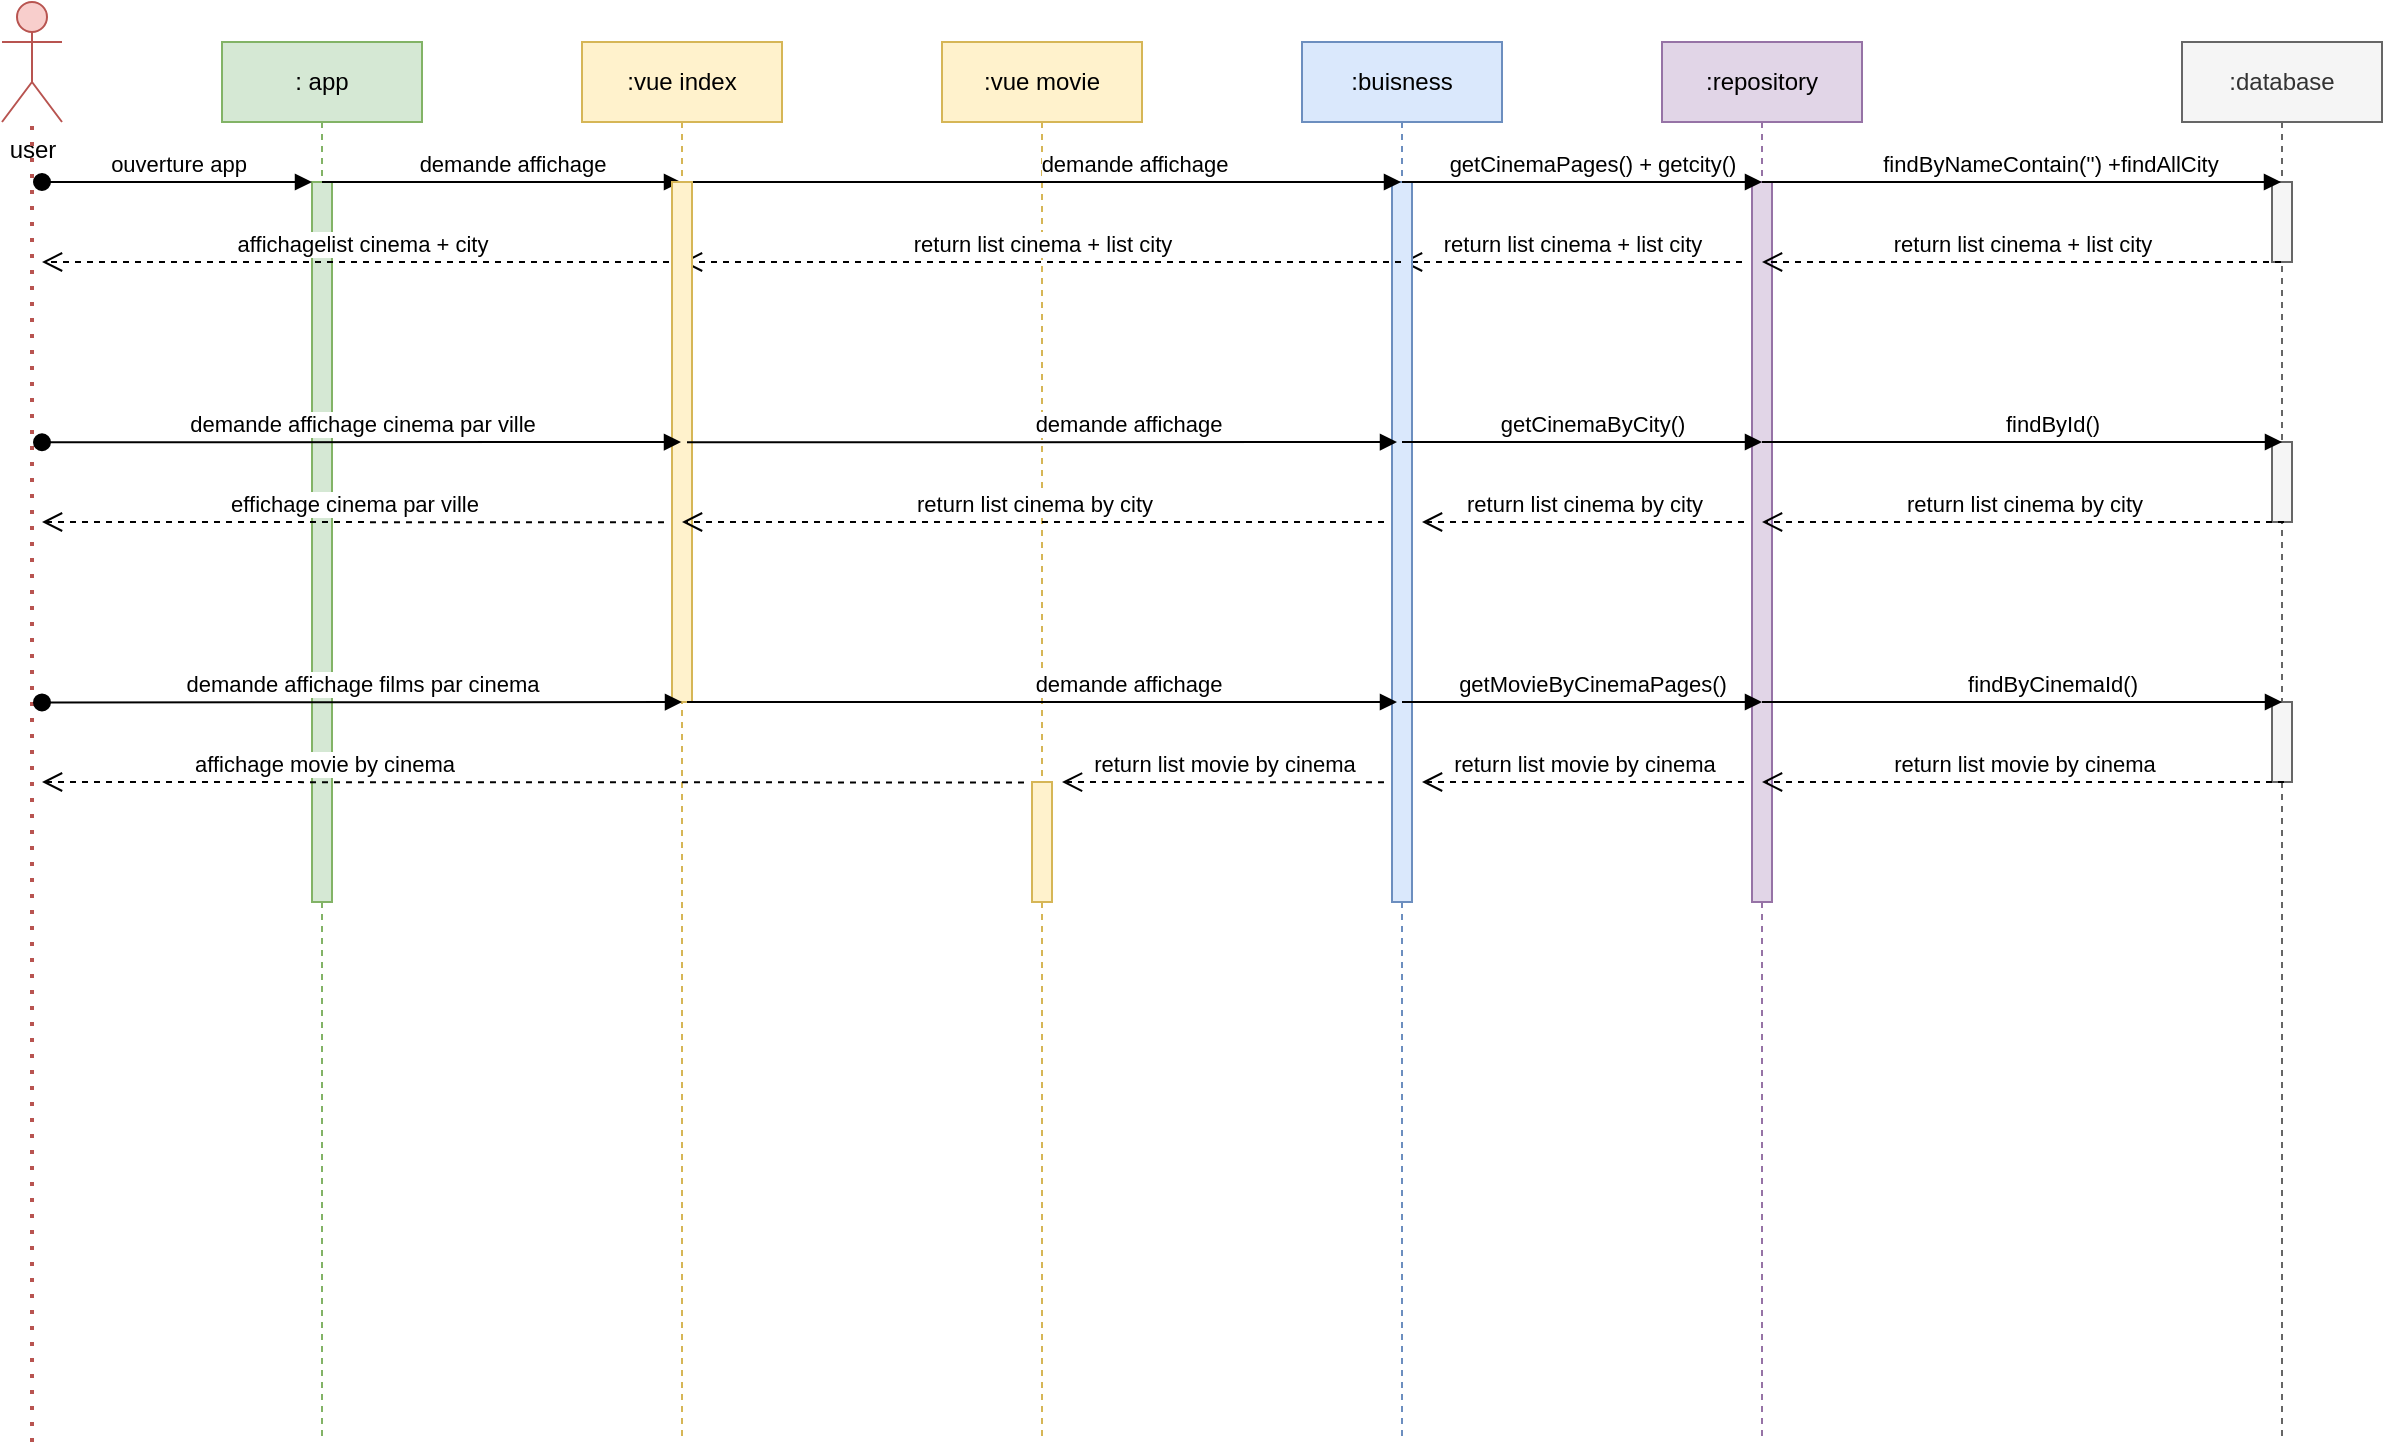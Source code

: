 <mxfile version="24.3.0" type="device">
  <diagram name="Page-1" id="2YBvvXClWsGukQMizWep">
    <mxGraphModel dx="1235" dy="666" grid="1" gridSize="10" guides="1" tooltips="1" connect="1" arrows="1" fold="1" page="1" pageScale="1" pageWidth="850" pageHeight="1100" math="0" shadow="0">
      <root>
        <mxCell id="0" />
        <mxCell id="1" parent="0" />
        <mxCell id="aM9ryv3xv72pqoxQDRHE-1" value=": app" style="shape=umlLifeline;perimeter=lifelinePerimeter;whiteSpace=wrap;html=1;container=0;dropTarget=0;collapsible=0;recursiveResize=0;outlineConnect=0;portConstraint=eastwest;newEdgeStyle={&quot;edgeStyle&quot;:&quot;elbowEdgeStyle&quot;,&quot;elbow&quot;:&quot;vertical&quot;,&quot;curved&quot;:0,&quot;rounded&quot;:0};fillColor=#d5e8d4;strokeColor=#82b366;" parent="1" vertex="1">
          <mxGeometry x="140" y="40" width="100" height="700" as="geometry" />
        </mxCell>
        <mxCell id="aM9ryv3xv72pqoxQDRHE-2" value="" style="html=1;points=[];perimeter=orthogonalPerimeter;outlineConnect=0;targetShapes=umlLifeline;portConstraint=eastwest;newEdgeStyle={&quot;edgeStyle&quot;:&quot;elbowEdgeStyle&quot;,&quot;elbow&quot;:&quot;vertical&quot;,&quot;curved&quot;:0,&quot;rounded&quot;:0};fillColor=#d5e8d4;strokeColor=#82b366;" parent="aM9ryv3xv72pqoxQDRHE-1" vertex="1">
          <mxGeometry x="45" y="70" width="10" height="360" as="geometry" />
        </mxCell>
        <mxCell id="aM9ryv3xv72pqoxQDRHE-3" value="ouverture app" style="html=1;verticalAlign=bottom;startArrow=oval;endArrow=block;startSize=8;edgeStyle=elbowEdgeStyle;elbow=vertical;curved=0;rounded=0;" parent="aM9ryv3xv72pqoxQDRHE-1" target="aM9ryv3xv72pqoxQDRHE-2" edge="1">
          <mxGeometry relative="1" as="geometry">
            <mxPoint x="-90" y="70" as="sourcePoint" />
          </mxGeometry>
        </mxCell>
        <mxCell id="aM9ryv3xv72pqoxQDRHE-5" value=":vue movie" style="shape=umlLifeline;perimeter=lifelinePerimeter;whiteSpace=wrap;html=1;container=0;dropTarget=0;collapsible=0;recursiveResize=0;outlineConnect=0;portConstraint=eastwest;newEdgeStyle={&quot;edgeStyle&quot;:&quot;elbowEdgeStyle&quot;,&quot;elbow&quot;:&quot;vertical&quot;,&quot;curved&quot;:0,&quot;rounded&quot;:0};fillColor=#fff2cc;strokeColor=#d6b656;" parent="1" vertex="1">
          <mxGeometry x="500" y="40" width="100" height="700" as="geometry" />
        </mxCell>
        <mxCell id="aM9ryv3xv72pqoxQDRHE-6" value="" style="html=1;points=[];perimeter=orthogonalPerimeter;outlineConnect=0;targetShapes=umlLifeline;portConstraint=eastwest;newEdgeStyle={&quot;edgeStyle&quot;:&quot;elbowEdgeStyle&quot;,&quot;elbow&quot;:&quot;vertical&quot;,&quot;curved&quot;:0,&quot;rounded&quot;:0};fillColor=#fff2cc;strokeColor=#d6b656;" parent="aM9ryv3xv72pqoxQDRHE-5" vertex="1">
          <mxGeometry x="45" y="370" width="10" height="60" as="geometry" />
        </mxCell>
        <mxCell id="aM9ryv3xv72pqoxQDRHE-7" value="demande affichage " style="html=1;verticalAlign=bottom;endArrow=block;edgeStyle=elbowEdgeStyle;elbow=vertical;curved=0;rounded=0;" parent="1" target="53H3iFj_lqqziJ8YQ38P-20" edge="1">
          <mxGeometry x="0.243" relative="1" as="geometry">
            <mxPoint x="235" y="110" as="sourcePoint" />
            <Array as="points">
              <mxPoint x="190" y="110" />
            </Array>
            <mxPoint x="330" y="110" as="targetPoint" />
            <mxPoint as="offset" />
          </mxGeometry>
        </mxCell>
        <mxCell id="aM9ryv3xv72pqoxQDRHE-8" value="return list cinema + list city" style="html=1;verticalAlign=bottom;endArrow=open;dashed=1;endSize=8;edgeStyle=elbowEdgeStyle;elbow=horizontal;curved=0;rounded=0;" parent="1" target="53H3iFj_lqqziJ8YQ38P-5" edge="1">
          <mxGeometry relative="1" as="geometry">
            <mxPoint x="780" y="150" as="targetPoint" />
            <Array as="points">
              <mxPoint x="800" y="150" />
            </Array>
            <mxPoint x="900" y="150" as="sourcePoint" />
          </mxGeometry>
        </mxCell>
        <mxCell id="53H3iFj_lqqziJ8YQ38P-1" value="user" style="shape=umlActor;verticalLabelPosition=bottom;verticalAlign=top;html=1;outlineConnect=0;fillColor=#f8cecc;strokeColor=#b85450;" vertex="1" parent="1">
          <mxGeometry x="30" y="20" width="30" height="60" as="geometry" />
        </mxCell>
        <mxCell id="53H3iFj_lqqziJ8YQ38P-2" value="" style="endArrow=none;dashed=1;html=1;dashPattern=1 3;strokeWidth=2;rounded=0;fillColor=#f8cecc;strokeColor=#b85450;" edge="1" parent="1" target="53H3iFj_lqqziJ8YQ38P-1">
          <mxGeometry width="50" height="50" relative="1" as="geometry">
            <mxPoint x="45" y="740" as="sourcePoint" />
            <mxPoint x="450" y="270" as="targetPoint" />
          </mxGeometry>
        </mxCell>
        <mxCell id="53H3iFj_lqqziJ8YQ38P-5" value=":buisness" style="shape=umlLifeline;perimeter=lifelinePerimeter;whiteSpace=wrap;html=1;container=0;dropTarget=0;collapsible=0;recursiveResize=0;outlineConnect=0;portConstraint=eastwest;newEdgeStyle={&quot;edgeStyle&quot;:&quot;elbowEdgeStyle&quot;,&quot;elbow&quot;:&quot;vertical&quot;,&quot;curved&quot;:0,&quot;rounded&quot;:0};fillColor=#dae8fc;strokeColor=#6c8ebf;" vertex="1" parent="1">
          <mxGeometry x="680" y="40" width="100" height="700" as="geometry" />
        </mxCell>
        <mxCell id="53H3iFj_lqqziJ8YQ38P-6" value="" style="html=1;points=[];perimeter=orthogonalPerimeter;outlineConnect=0;targetShapes=umlLifeline;portConstraint=eastwest;newEdgeStyle={&quot;edgeStyle&quot;:&quot;elbowEdgeStyle&quot;,&quot;elbow&quot;:&quot;vertical&quot;,&quot;curved&quot;:0,&quot;rounded&quot;:0};fillColor=#dae8fc;strokeColor=#6c8ebf;" vertex="1" parent="53H3iFj_lqqziJ8YQ38P-5">
          <mxGeometry x="45" y="70" width="10" height="360" as="geometry" />
        </mxCell>
        <mxCell id="53H3iFj_lqqziJ8YQ38P-7" value=":repository" style="shape=umlLifeline;perimeter=lifelinePerimeter;whiteSpace=wrap;html=1;container=0;dropTarget=0;collapsible=0;recursiveResize=0;outlineConnect=0;portConstraint=eastwest;newEdgeStyle={&quot;edgeStyle&quot;:&quot;elbowEdgeStyle&quot;,&quot;elbow&quot;:&quot;vertical&quot;,&quot;curved&quot;:0,&quot;rounded&quot;:0};fillColor=#e1d5e7;strokeColor=#9673a6;" vertex="1" parent="1">
          <mxGeometry x="860" y="40" width="100" height="700" as="geometry" />
        </mxCell>
        <mxCell id="53H3iFj_lqqziJ8YQ38P-8" value="" style="html=1;points=[];perimeter=orthogonalPerimeter;outlineConnect=0;targetShapes=umlLifeline;portConstraint=eastwest;newEdgeStyle={&quot;edgeStyle&quot;:&quot;elbowEdgeStyle&quot;,&quot;elbow&quot;:&quot;vertical&quot;,&quot;curved&quot;:0,&quot;rounded&quot;:0};fillColor=#e1d5e7;strokeColor=#9673a6;" vertex="1" parent="53H3iFj_lqqziJ8YQ38P-7">
          <mxGeometry x="45" y="70" width="10" height="360" as="geometry" />
        </mxCell>
        <mxCell id="53H3iFj_lqqziJ8YQ38P-9" value=":database" style="shape=umlLifeline;perimeter=lifelinePerimeter;whiteSpace=wrap;html=1;container=0;dropTarget=0;collapsible=0;recursiveResize=0;outlineConnect=0;portConstraint=eastwest;newEdgeStyle={&quot;edgeStyle&quot;:&quot;elbowEdgeStyle&quot;,&quot;elbow&quot;:&quot;vertical&quot;,&quot;curved&quot;:0,&quot;rounded&quot;:0};fillColor=#f5f5f5;fontColor=#333333;strokeColor=#666666;" vertex="1" parent="1">
          <mxGeometry x="1120" y="40" width="100" height="700" as="geometry" />
        </mxCell>
        <mxCell id="53H3iFj_lqqziJ8YQ38P-10" value="" style="html=1;points=[];perimeter=orthogonalPerimeter;outlineConnect=0;targetShapes=umlLifeline;portConstraint=eastwest;newEdgeStyle={&quot;edgeStyle&quot;:&quot;elbowEdgeStyle&quot;,&quot;elbow&quot;:&quot;vertical&quot;,&quot;curved&quot;:0,&quot;rounded&quot;:0};fillColor=#f5f5f5;fontColor=#333333;strokeColor=#666666;" vertex="1" parent="53H3iFj_lqqziJ8YQ38P-9">
          <mxGeometry x="45" y="70" width="10" height="40" as="geometry" />
        </mxCell>
        <mxCell id="53H3iFj_lqqziJ8YQ38P-28" value="" style="html=1;points=[];perimeter=orthogonalPerimeter;outlineConnect=0;targetShapes=umlLifeline;portConstraint=eastwest;newEdgeStyle={&quot;edgeStyle&quot;:&quot;elbowEdgeStyle&quot;,&quot;elbow&quot;:&quot;vertical&quot;,&quot;curved&quot;:0,&quot;rounded&quot;:0};fillColor=#f5f5f5;fontColor=#333333;strokeColor=#666666;" vertex="1" parent="53H3iFj_lqqziJ8YQ38P-9">
          <mxGeometry x="45" y="200" width="10" height="40" as="geometry" />
        </mxCell>
        <mxCell id="53H3iFj_lqqziJ8YQ38P-38" value="" style="html=1;points=[];perimeter=orthogonalPerimeter;outlineConnect=0;targetShapes=umlLifeline;portConstraint=eastwest;newEdgeStyle={&quot;edgeStyle&quot;:&quot;elbowEdgeStyle&quot;,&quot;elbow&quot;:&quot;vertical&quot;,&quot;curved&quot;:0,&quot;rounded&quot;:0};fillColor=#f5f5f5;fontColor=#333333;strokeColor=#666666;" vertex="1" parent="53H3iFj_lqqziJ8YQ38P-9">
          <mxGeometry x="45" y="330" width="10" height="40" as="geometry" />
        </mxCell>
        <mxCell id="53H3iFj_lqqziJ8YQ38P-11" value="demande affichage " style="html=1;verticalAlign=bottom;endArrow=block;edgeStyle=elbowEdgeStyle;elbow=vertical;curved=0;rounded=0;" edge="1" parent="1" target="53H3iFj_lqqziJ8YQ38P-5">
          <mxGeometry x="0.243" relative="1" as="geometry">
            <mxPoint x="375" y="110" as="sourcePoint" />
            <Array as="points" />
            <mxPoint x="470" y="110" as="targetPoint" />
            <mxPoint as="offset" />
          </mxGeometry>
        </mxCell>
        <mxCell id="53H3iFj_lqqziJ8YQ38P-12" value="getCinemaPages() + getcity()" style="html=1;verticalAlign=bottom;endArrow=block;edgeStyle=elbowEdgeStyle;elbow=vertical;curved=0;rounded=0;entryX=0.5;entryY=0.1;entryDx=0;entryDy=0;entryPerimeter=0;" edge="1" parent="1" target="53H3iFj_lqqziJ8YQ38P-7">
          <mxGeometry x="0.243" relative="1" as="geometry">
            <mxPoint x="775" y="110" as="sourcePoint" />
            <Array as="points">
              <mxPoint x="730" y="110" />
            </Array>
            <mxPoint x="870" y="110" as="targetPoint" />
            <mxPoint as="offset" />
          </mxGeometry>
        </mxCell>
        <mxCell id="53H3iFj_lqqziJ8YQ38P-13" value="findByNameContain(&#39;&#39;) +findAllCity" style="html=1;verticalAlign=bottom;endArrow=block;edgeStyle=elbowEdgeStyle;elbow=vertical;curved=0;rounded=0;" edge="1" parent="1" target="53H3iFj_lqqziJ8YQ38P-9">
          <mxGeometry x="0.243" relative="1" as="geometry">
            <mxPoint x="955" y="110" as="sourcePoint" />
            <Array as="points">
              <mxPoint x="910" y="110" />
            </Array>
            <mxPoint x="1050" y="110" as="targetPoint" />
            <mxPoint as="offset" />
          </mxGeometry>
        </mxCell>
        <mxCell id="53H3iFj_lqqziJ8YQ38P-16" value="return list cinema + list city" style="html=1;verticalAlign=bottom;endArrow=open;dashed=1;endSize=8;edgeStyle=elbowEdgeStyle;elbow=vertical;curved=0;rounded=0;" edge="1" parent="1" source="53H3iFj_lqqziJ8YQ38P-5" target="53H3iFj_lqqziJ8YQ38P-20">
          <mxGeometry relative="1" as="geometry">
            <mxPoint x="480" y="150" as="targetPoint" />
            <Array as="points">
              <mxPoint x="500" y="150" />
            </Array>
            <mxPoint x="600" y="150" as="sourcePoint" />
          </mxGeometry>
        </mxCell>
        <mxCell id="53H3iFj_lqqziJ8YQ38P-19" value="affichagelist cinema + city" style="html=1;verticalAlign=bottom;endArrow=open;dashed=1;endSize=8;edgeStyle=elbowEdgeStyle;elbow=vertical;curved=0;rounded=0;" edge="1" parent="1" source="53H3iFj_lqqziJ8YQ38P-20">
          <mxGeometry relative="1" as="geometry">
            <mxPoint x="50" y="150" as="targetPoint" />
            <Array as="points">
              <mxPoint x="80" y="150" />
            </Array>
            <mxPoint x="180" y="150" as="sourcePoint" />
          </mxGeometry>
        </mxCell>
        <mxCell id="53H3iFj_lqqziJ8YQ38P-20" value=":vue index" style="shape=umlLifeline;perimeter=lifelinePerimeter;whiteSpace=wrap;html=1;container=0;dropTarget=0;collapsible=0;recursiveResize=0;outlineConnect=0;portConstraint=eastwest;newEdgeStyle={&quot;edgeStyle&quot;:&quot;elbowEdgeStyle&quot;,&quot;elbow&quot;:&quot;vertical&quot;,&quot;curved&quot;:0,&quot;rounded&quot;:0};fillColor=#fff2cc;strokeColor=#d6b656;" vertex="1" parent="1">
          <mxGeometry x="320" y="40" width="100" height="700" as="geometry" />
        </mxCell>
        <mxCell id="53H3iFj_lqqziJ8YQ38P-21" value="" style="html=1;points=[];perimeter=orthogonalPerimeter;outlineConnect=0;targetShapes=umlLifeline;portConstraint=eastwest;newEdgeStyle={&quot;edgeStyle&quot;:&quot;elbowEdgeStyle&quot;,&quot;elbow&quot;:&quot;vertical&quot;,&quot;curved&quot;:0,&quot;rounded&quot;:0};fillColor=#fff2cc;strokeColor=#d6b656;" vertex="1" parent="53H3iFj_lqqziJ8YQ38P-20">
          <mxGeometry x="45" y="70" width="10" height="260" as="geometry" />
        </mxCell>
        <mxCell id="53H3iFj_lqqziJ8YQ38P-22" value="return list cinema + list city" style="html=1;verticalAlign=bottom;endArrow=open;dashed=1;endSize=8;edgeStyle=elbowEdgeStyle;elbow=vertical;curved=0;rounded=0;" edge="1" parent="1" source="53H3iFj_lqqziJ8YQ38P-9" target="53H3iFj_lqqziJ8YQ38P-7">
          <mxGeometry relative="1" as="geometry">
            <mxPoint x="960" y="150" as="targetPoint" />
            <Array as="points">
              <mxPoint x="980" y="150" />
            </Array>
            <mxPoint x="1080" y="150" as="sourcePoint" />
          </mxGeometry>
        </mxCell>
        <mxCell id="53H3iFj_lqqziJ8YQ38P-23" value="demande affichage cinema par ville" style="html=1;verticalAlign=bottom;startArrow=oval;endArrow=block;startSize=8;edgeStyle=elbowEdgeStyle;elbow=vertical;curved=0;rounded=0;" edge="1" parent="1" target="53H3iFj_lqqziJ8YQ38P-20">
          <mxGeometry relative="1" as="geometry">
            <mxPoint x="50" y="240.12" as="sourcePoint" />
            <mxPoint x="185" y="240.12" as="targetPoint" />
          </mxGeometry>
        </mxCell>
        <mxCell id="53H3iFj_lqqziJ8YQ38P-26" value="demande affichage " style="html=1;verticalAlign=bottom;endArrow=block;edgeStyle=elbowEdgeStyle;elbow=vertical;curved=0;rounded=0;" edge="1" parent="1">
          <mxGeometry x="0.243" relative="1" as="geometry">
            <mxPoint x="372.5" y="240.12" as="sourcePoint" />
            <Array as="points" />
            <mxPoint x="727.5" y="240.12" as="targetPoint" />
            <mxPoint as="offset" />
          </mxGeometry>
        </mxCell>
        <mxCell id="53H3iFj_lqqziJ8YQ38P-27" value="getCinemaByCity()" style="html=1;verticalAlign=bottom;endArrow=block;edgeStyle=elbowEdgeStyle;elbow=vertical;curved=0;rounded=0;entryX=0.5;entryY=0.1;entryDx=0;entryDy=0;entryPerimeter=0;" edge="1" parent="1">
          <mxGeometry x="0.243" relative="1" as="geometry">
            <mxPoint x="775" y="240" as="sourcePoint" />
            <Array as="points">
              <mxPoint x="730" y="240" />
            </Array>
            <mxPoint x="910" y="240" as="targetPoint" />
            <mxPoint as="offset" />
          </mxGeometry>
        </mxCell>
        <mxCell id="53H3iFj_lqqziJ8YQ38P-29" value="findById()" style="html=1;verticalAlign=bottom;endArrow=block;edgeStyle=elbowEdgeStyle;elbow=vertical;curved=0;rounded=0;" edge="1" parent="1">
          <mxGeometry x="0.243" relative="1" as="geometry">
            <mxPoint x="955" y="240" as="sourcePoint" />
            <Array as="points">
              <mxPoint x="910" y="240" />
            </Array>
            <mxPoint x="1170" y="240" as="targetPoint" />
            <mxPoint as="offset" />
          </mxGeometry>
        </mxCell>
        <mxCell id="53H3iFj_lqqziJ8YQ38P-31" value="return list cinema by city" style="html=1;verticalAlign=bottom;endArrow=open;dashed=1;endSize=8;edgeStyle=elbowEdgeStyle;elbow=vertical;curved=0;rounded=0;" edge="1" parent="1">
          <mxGeometry relative="1" as="geometry">
            <mxPoint x="910" y="280" as="targetPoint" />
            <Array as="points">
              <mxPoint x="981" y="280" />
            </Array>
            <mxPoint x="1171" y="280" as="sourcePoint" />
          </mxGeometry>
        </mxCell>
        <mxCell id="53H3iFj_lqqziJ8YQ38P-32" value="return list cinema by city" style="html=1;verticalAlign=bottom;endArrow=open;dashed=1;endSize=8;edgeStyle=elbowEdgeStyle;elbow=horizontal;curved=0;rounded=0;" edge="1" parent="1">
          <mxGeometry relative="1" as="geometry">
            <mxPoint x="740" y="280" as="targetPoint" />
            <Array as="points" />
            <mxPoint x="901" y="280" as="sourcePoint" />
          </mxGeometry>
        </mxCell>
        <mxCell id="53H3iFj_lqqziJ8YQ38P-33" value="return list cinema by city" style="html=1;verticalAlign=bottom;endArrow=open;dashed=1;endSize=8;edgeStyle=elbowEdgeStyle;elbow=vertical;curved=0;rounded=0;" edge="1" parent="1" target="53H3iFj_lqqziJ8YQ38P-20">
          <mxGeometry relative="1" as="geometry">
            <mxPoint x="560" y="280" as="targetPoint" />
            <Array as="points" />
            <mxPoint x="721" y="280" as="sourcePoint" />
          </mxGeometry>
        </mxCell>
        <mxCell id="53H3iFj_lqqziJ8YQ38P-34" value="effichage cinema par ville" style="html=1;verticalAlign=bottom;endArrow=open;dashed=1;endSize=8;edgeStyle=elbowEdgeStyle;elbow=vertical;curved=0;rounded=0;" edge="1" parent="1">
          <mxGeometry relative="1" as="geometry">
            <mxPoint x="50" y="280" as="targetPoint" />
            <Array as="points" />
            <mxPoint x="361" y="280.12" as="sourcePoint" />
          </mxGeometry>
        </mxCell>
        <mxCell id="53H3iFj_lqqziJ8YQ38P-35" value="demande affichage films par cinema" style="html=1;verticalAlign=bottom;startArrow=oval;endArrow=block;startSize=8;edgeStyle=elbowEdgeStyle;elbow=vertical;curved=0;rounded=0;" edge="1" parent="1">
          <mxGeometry relative="1" as="geometry">
            <mxPoint x="50" y="370.24" as="sourcePoint" />
            <mxPoint x="370" y="370.12" as="targetPoint" />
          </mxGeometry>
        </mxCell>
        <mxCell id="53H3iFj_lqqziJ8YQ38P-36" value="demande affichage " style="html=1;verticalAlign=bottom;endArrow=block;edgeStyle=elbowEdgeStyle;elbow=vertical;curved=0;rounded=0;" edge="1" parent="1">
          <mxGeometry x="0.243" relative="1" as="geometry">
            <mxPoint x="372.5" y="370" as="sourcePoint" />
            <Array as="points" />
            <mxPoint x="727.5" y="370" as="targetPoint" />
            <mxPoint as="offset" />
          </mxGeometry>
        </mxCell>
        <mxCell id="53H3iFj_lqqziJ8YQ38P-37" value="getMovieByCinemaPages()" style="html=1;verticalAlign=bottom;endArrow=block;edgeStyle=elbowEdgeStyle;elbow=vertical;curved=0;rounded=0;entryX=0.5;entryY=0.1;entryDx=0;entryDy=0;entryPerimeter=0;" edge="1" parent="1">
          <mxGeometry x="0.243" relative="1" as="geometry">
            <mxPoint x="775" y="370" as="sourcePoint" />
            <Array as="points">
              <mxPoint x="730" y="370" />
            </Array>
            <mxPoint x="910" y="370" as="targetPoint" />
            <mxPoint as="offset" />
          </mxGeometry>
        </mxCell>
        <mxCell id="53H3iFj_lqqziJ8YQ38P-39" value="findByCinemaId()" style="html=1;verticalAlign=bottom;endArrow=block;edgeStyle=elbowEdgeStyle;elbow=vertical;curved=0;rounded=0;" edge="1" parent="1">
          <mxGeometry x="0.243" relative="1" as="geometry">
            <mxPoint x="955" y="370" as="sourcePoint" />
            <Array as="points">
              <mxPoint x="910" y="370" />
            </Array>
            <mxPoint x="1170" y="370" as="targetPoint" />
            <mxPoint as="offset" />
          </mxGeometry>
        </mxCell>
        <mxCell id="53H3iFj_lqqziJ8YQ38P-40" value="return list movie by cinema" style="html=1;verticalAlign=bottom;endArrow=open;dashed=1;endSize=8;edgeStyle=elbowEdgeStyle;elbow=vertical;curved=0;rounded=0;" edge="1" parent="1">
          <mxGeometry relative="1" as="geometry">
            <mxPoint x="910" y="410" as="targetPoint" />
            <Array as="points">
              <mxPoint x="981" y="410" />
            </Array>
            <mxPoint x="1171" y="410" as="sourcePoint" />
          </mxGeometry>
        </mxCell>
        <mxCell id="53H3iFj_lqqziJ8YQ38P-41" value="return list movie by cinema" style="html=1;verticalAlign=bottom;endArrow=open;dashed=1;endSize=8;edgeStyle=elbowEdgeStyle;elbow=vertical;curved=0;rounded=0;" edge="1" parent="1">
          <mxGeometry relative="1" as="geometry">
            <mxPoint x="740" y="410" as="targetPoint" />
            <Array as="points" />
            <mxPoint x="901" y="410" as="sourcePoint" />
          </mxGeometry>
        </mxCell>
        <mxCell id="53H3iFj_lqqziJ8YQ38P-42" value="return list movie by cinema" style="html=1;verticalAlign=bottom;endArrow=open;dashed=1;endSize=8;edgeStyle=elbowEdgeStyle;elbow=vertical;curved=0;rounded=0;" edge="1" parent="1">
          <mxGeometry relative="1" as="geometry">
            <mxPoint x="560" y="410.12" as="targetPoint" />
            <Array as="points" />
            <mxPoint x="721" y="410.12" as="sourcePoint" />
          </mxGeometry>
        </mxCell>
        <mxCell id="53H3iFj_lqqziJ8YQ38P-43" value="affichage movie by cinema" style="html=1;verticalAlign=bottom;endArrow=open;dashed=1;endSize=8;edgeStyle=elbowEdgeStyle;elbow=vertical;curved=0;rounded=0;" edge="1" parent="1">
          <mxGeometry x="0.429" relative="1" as="geometry">
            <mxPoint x="50" y="410" as="targetPoint" />
            <Array as="points" />
            <mxPoint x="541" y="410.24" as="sourcePoint" />
            <mxPoint x="1" as="offset" />
          </mxGeometry>
        </mxCell>
      </root>
    </mxGraphModel>
  </diagram>
</mxfile>

